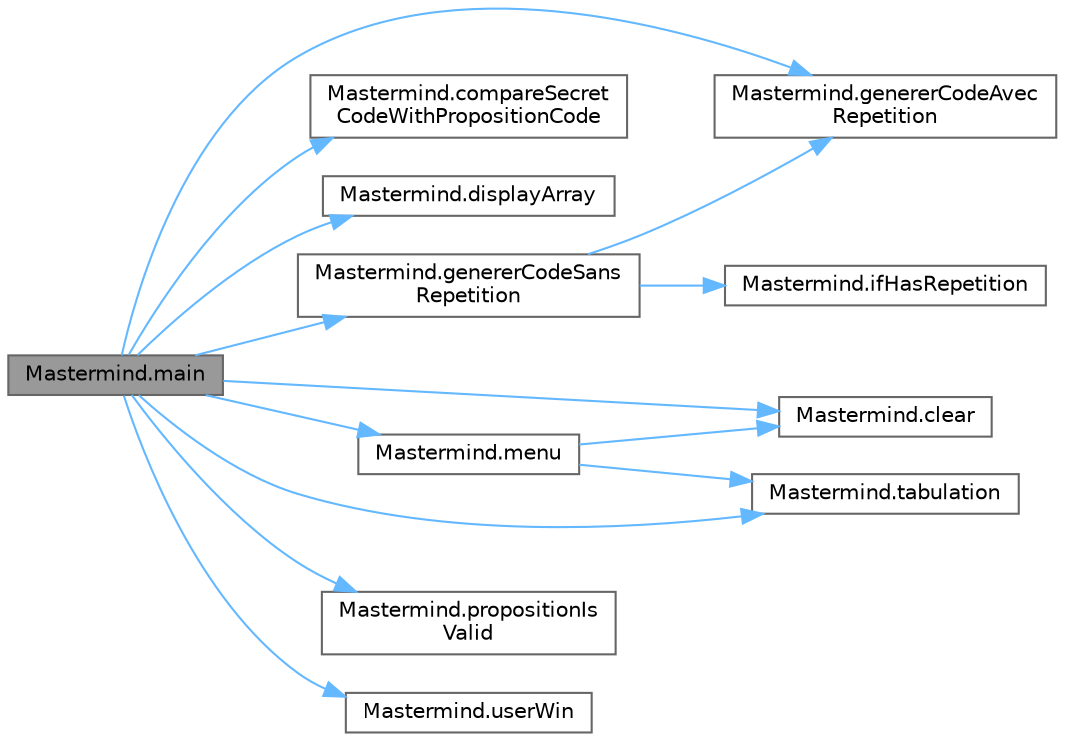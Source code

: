 digraph "Mastermind.main"
{
 // LATEX_PDF_SIZE
  bgcolor="transparent";
  edge [fontname=Helvetica,fontsize=10,labelfontname=Helvetica,labelfontsize=10];
  node [fontname=Helvetica,fontsize=10,shape=box,height=0.2,width=0.4];
  rankdir="LR";
  Node1 [id="Node000001",label="Mastermind.main",height=0.2,width=0.4,color="gray40", fillcolor="grey60", style="filled", fontcolor="black",tooltip=" "];
  Node1 -> Node2 [id="edge1_Node000001_Node000002",color="steelblue1",style="solid",tooltip=" "];
  Node2 [id="Node000002",label="Mastermind.clear",height=0.2,width=0.4,color="grey40", fillcolor="white", style="filled",URL="$class_mastermind.html#ab9012d8d52cbf476290cdb79f72feac3",tooltip=" "];
  Node1 -> Node3 [id="edge2_Node000001_Node000003",color="steelblue1",style="solid",tooltip=" "];
  Node3 [id="Node000003",label="Mastermind.compareSecret\lCodeWithPropositionCode",height=0.2,width=0.4,color="grey40", fillcolor="white", style="filled",URL="$class_mastermind.html#a21c43f07c1df3746f5045c00d427af46",tooltip=" "];
  Node1 -> Node4 [id="edge3_Node000001_Node000004",color="steelblue1",style="solid",tooltip=" "];
  Node4 [id="Node000004",label="Mastermind.displayArray",height=0.2,width=0.4,color="grey40", fillcolor="white", style="filled",URL="$class_mastermind.html#aab6dfb6c49d225376cf0640e24043aec",tooltip=" "];
  Node1 -> Node5 [id="edge4_Node000001_Node000005",color="steelblue1",style="solid",tooltip=" "];
  Node5 [id="Node000005",label="Mastermind.genererCodeAvec\lRepetition",height=0.2,width=0.4,color="grey40", fillcolor="white", style="filled",URL="$class_mastermind.html#a9e5287de15c8bc63ea52876d89a70741",tooltip=" "];
  Node1 -> Node6 [id="edge5_Node000001_Node000006",color="steelblue1",style="solid",tooltip=" "];
  Node6 [id="Node000006",label="Mastermind.genererCodeSans\lRepetition",height=0.2,width=0.4,color="grey40", fillcolor="white", style="filled",URL="$class_mastermind.html#a60ae801936812cf2731de749957b5259",tooltip=" "];
  Node6 -> Node5 [id="edge6_Node000006_Node000005",color="steelblue1",style="solid",tooltip=" "];
  Node6 -> Node7 [id="edge7_Node000006_Node000007",color="steelblue1",style="solid",tooltip=" "];
  Node7 [id="Node000007",label="Mastermind.ifHasRepetition",height=0.2,width=0.4,color="grey40", fillcolor="white", style="filled",URL="$class_mastermind.html#a43acd1727c5489f04f10b69e0de1d035",tooltip=" "];
  Node1 -> Node8 [id="edge8_Node000001_Node000008",color="steelblue1",style="solid",tooltip=" "];
  Node8 [id="Node000008",label="Mastermind.menu",height=0.2,width=0.4,color="grey40", fillcolor="white", style="filled",URL="$class_mastermind.html#a2aed769825836f5c1c53b8caf47f6a55",tooltip=" "];
  Node8 -> Node2 [id="edge9_Node000008_Node000002",color="steelblue1",style="solid",tooltip=" "];
  Node8 -> Node9 [id="edge10_Node000008_Node000009",color="steelblue1",style="solid",tooltip=" "];
  Node9 [id="Node000009",label="Mastermind.tabulation",height=0.2,width=0.4,color="grey40", fillcolor="white", style="filled",URL="$class_mastermind.html#a39f7a5e1a0d98bb564b3be3d275e9602",tooltip=" "];
  Node1 -> Node10 [id="edge11_Node000001_Node000010",color="steelblue1",style="solid",tooltip=" "];
  Node10 [id="Node000010",label="Mastermind.propositionIs\lValid",height=0.2,width=0.4,color="grey40", fillcolor="white", style="filled",URL="$class_mastermind.html#adae23a89beb4655d922d3a93239c5a0f",tooltip=" "];
  Node1 -> Node9 [id="edge12_Node000001_Node000009",color="steelblue1",style="solid",tooltip=" "];
  Node1 -> Node11 [id="edge13_Node000001_Node000011",color="steelblue1",style="solid",tooltip=" "];
  Node11 [id="Node000011",label="Mastermind.userWin",height=0.2,width=0.4,color="grey40", fillcolor="white", style="filled",URL="$class_mastermind.html#ac0ef60e1d75a2d64bfaae29a68c85aa3",tooltip=" "];
}
